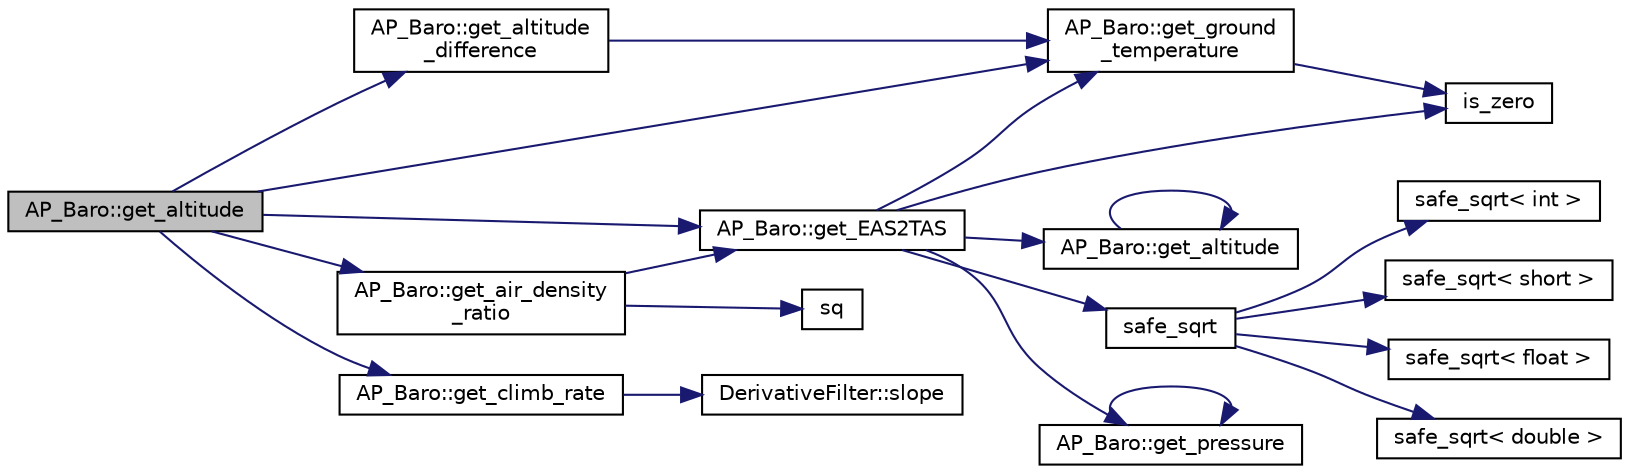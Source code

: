 digraph "AP_Baro::get_altitude"
{
 // INTERACTIVE_SVG=YES
  edge [fontname="Helvetica",fontsize="10",labelfontname="Helvetica",labelfontsize="10"];
  node [fontname="Helvetica",fontsize="10",shape=record];
  rankdir="LR";
  Node1 [label="AP_Baro::get_altitude",height=0.2,width=0.4,color="black", fillcolor="grey75", style="filled", fontcolor="black"];
  Node1 -> Node2 [color="midnightblue",fontsize="10",style="solid",fontname="Helvetica"];
  Node2 [label="AP_Baro::get_altitude\l_difference",height=0.2,width=0.4,color="black", fillcolor="white", style="filled",URL="$classAP__Baro.html#ac46bc3a53717630410a48a1c1a5f2444"];
  Node2 -> Node3 [color="midnightblue",fontsize="10",style="solid",fontname="Helvetica"];
  Node3 [label="AP_Baro::get_ground\l_temperature",height=0.2,width=0.4,color="black", fillcolor="white", style="filled",URL="$classAP__Baro.html#a56e804f0994a7fa0bb295735002c928e"];
  Node3 -> Node4 [color="midnightblue",fontsize="10",style="solid",fontname="Helvetica"];
  Node4 [label="is_zero",height=0.2,width=0.4,color="black", fillcolor="white", style="filled",URL="$AP__Math_8h.html#a2a12cce483e9b870da70d30406d82c60"];
  Node1 -> Node5 [color="midnightblue",fontsize="10",style="solid",fontname="Helvetica"];
  Node5 [label="AP_Baro::get_EAS2TAS",height=0.2,width=0.4,color="black", fillcolor="white", style="filled",URL="$classAP__Baro.html#a0115c37618652051c1f6efd072fcc74b"];
  Node5 -> Node6 [color="midnightblue",fontsize="10",style="solid",fontname="Helvetica"];
  Node6 [label="AP_Baro::get_altitude",height=0.2,width=0.4,color="black", fillcolor="white", style="filled",URL="$classAP__Baro.html#a984b4dbc11e276e832467253590da933"];
  Node6 -> Node6 [color="midnightblue",fontsize="10",style="solid",fontname="Helvetica"];
  Node5 -> Node4 [color="midnightblue",fontsize="10",style="solid",fontname="Helvetica"];
  Node5 -> Node3 [color="midnightblue",fontsize="10",style="solid",fontname="Helvetica"];
  Node5 -> Node7 [color="midnightblue",fontsize="10",style="solid",fontname="Helvetica"];
  Node7 [label="safe_sqrt",height=0.2,width=0.4,color="black", fillcolor="white", style="filled",URL="$AP__Math_8cpp.html#ac89eb1832d8e4d67fcf1ac07e3c25184"];
  Node7 -> Node8 [color="midnightblue",fontsize="10",style="solid",fontname="Helvetica"];
  Node8 [label="safe_sqrt\< int \>",height=0.2,width=0.4,color="black", fillcolor="white", style="filled",URL="$AP__Math_8cpp.html#aa5cb9421d48def32eb7574adb1b152b0"];
  Node7 -> Node9 [color="midnightblue",fontsize="10",style="solid",fontname="Helvetica"];
  Node9 [label="safe_sqrt\< short \>",height=0.2,width=0.4,color="black", fillcolor="white", style="filled",URL="$AP__Math_8cpp.html#a6952300e3d03222491051d674312b67d"];
  Node7 -> Node10 [color="midnightblue",fontsize="10",style="solid",fontname="Helvetica"];
  Node10 [label="safe_sqrt\< float \>",height=0.2,width=0.4,color="black", fillcolor="white", style="filled",URL="$AP__Math_8cpp.html#a40ae6cfccff676d9d2ff57e2e9ca549c"];
  Node7 -> Node11 [color="midnightblue",fontsize="10",style="solid",fontname="Helvetica"];
  Node11 [label="safe_sqrt\< double \>",height=0.2,width=0.4,color="black", fillcolor="white", style="filled",URL="$AP__Math_8cpp.html#acf6795fb73b8b915b53126f71cd2712a"];
  Node5 -> Node12 [color="midnightblue",fontsize="10",style="solid",fontname="Helvetica"];
  Node12 [label="AP_Baro::get_pressure",height=0.2,width=0.4,color="black", fillcolor="white", style="filled",URL="$classAP__Baro.html#aafa0e900262503f0ba84d4cadcf888d7"];
  Node12 -> Node12 [color="midnightblue",fontsize="10",style="solid",fontname="Helvetica"];
  Node1 -> Node13 [color="midnightblue",fontsize="10",style="solid",fontname="Helvetica"];
  Node13 [label="AP_Baro::get_air_density\l_ratio",height=0.2,width=0.4,color="black", fillcolor="white", style="filled",URL="$classAP__Baro.html#ab313ca72951292ae6d6f6a06ec21d123"];
  Node13 -> Node5 [color="midnightblue",fontsize="10",style="solid",fontname="Helvetica"];
  Node13 -> Node14 [color="midnightblue",fontsize="10",style="solid",fontname="Helvetica"];
  Node14 [label="sq",height=0.2,width=0.4,color="black", fillcolor="white", style="filled",URL="$AP__Math_8h.html#a0375e3d67fd3911cacee5c3e1408c0f2"];
  Node1 -> Node15 [color="midnightblue",fontsize="10",style="solid",fontname="Helvetica"];
  Node15 [label="AP_Baro::get_climb_rate",height=0.2,width=0.4,color="black", fillcolor="white", style="filled",URL="$classAP__Baro.html#afd63ca7ecadb313c2217bd9f7e6a7b42"];
  Node15 -> Node16 [color="midnightblue",fontsize="10",style="solid",fontname="Helvetica"];
  Node16 [label="DerivativeFilter::slope",height=0.2,width=0.4,color="black", fillcolor="white", style="filled",URL="$classDerivativeFilter.html#a8641b45206ea4b901e86f67a49de6fc8"];
  Node1 -> Node3 [color="midnightblue",fontsize="10",style="solid",fontname="Helvetica"];
}
